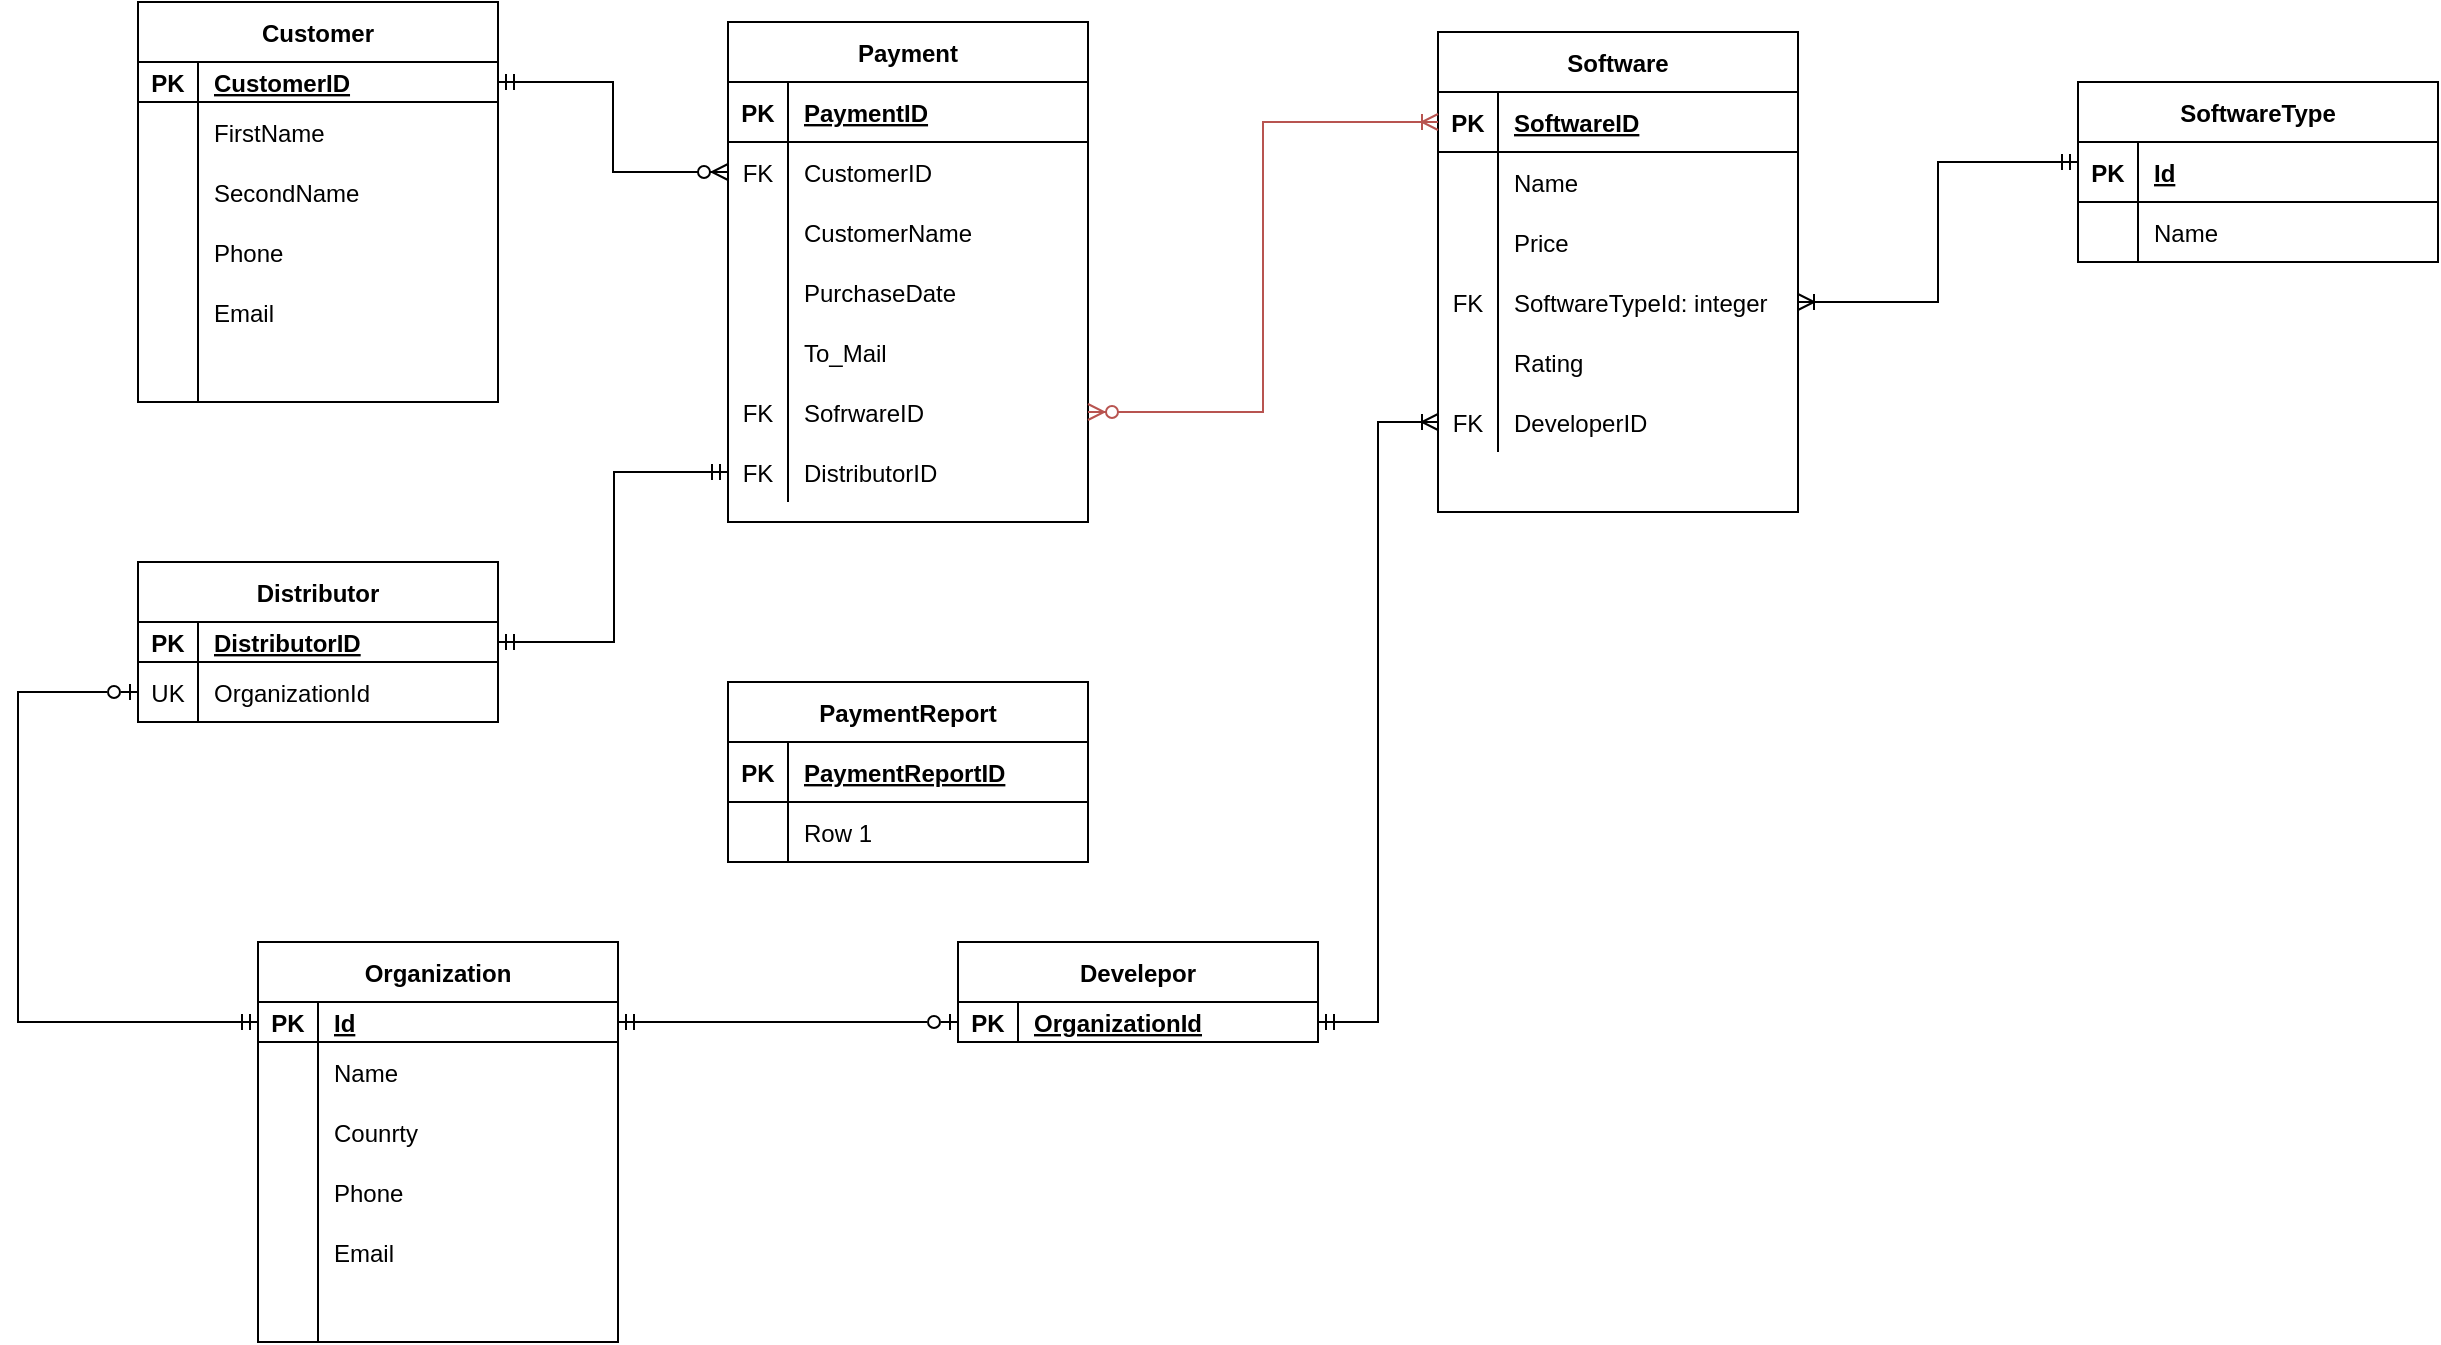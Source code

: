 <mxfile version="15.5.8" type="github">
  <diagram id="dhKejh6HC9lYyDCF72yV" name="Page-1">
    <mxGraphModel dx="1221" dy="606" grid="1" gridSize="10" guides="1" tooltips="1" connect="1" arrows="1" fold="1" page="1" pageScale="1" pageWidth="1169" pageHeight="1654" math="0" shadow="0">
      <root>
        <mxCell id="0" />
        <mxCell id="1" parent="0" />
        <mxCell id="jXXDf3yo7wL9RdHtSbnh-8" value="Customer" style="shape=table;startSize=30;container=1;collapsible=1;childLayout=tableLayout;fixedRows=1;rowLines=0;fontStyle=1;align=center;resizeLast=1;strokeColor=default;" parent="1" vertex="1">
          <mxGeometry x="110" y="270" width="180" height="200" as="geometry">
            <mxRectangle x="585" y="700" width="100" height="30" as="alternateBounds" />
          </mxGeometry>
        </mxCell>
        <mxCell id="jXXDf3yo7wL9RdHtSbnh-9" value="" style="shape=partialRectangle;collapsible=0;dropTarget=0;pointerEvents=0;fillColor=none;top=0;left=0;bottom=1;right=0;points=[[0,0.5],[1,0.5]];portConstraint=eastwest;strokeColor=default;" parent="jXXDf3yo7wL9RdHtSbnh-8" vertex="1">
          <mxGeometry y="30" width="180" height="20" as="geometry" />
        </mxCell>
        <mxCell id="jXXDf3yo7wL9RdHtSbnh-10" value="PK" style="shape=partialRectangle;connectable=0;fillColor=none;top=0;left=0;bottom=0;right=0;fontStyle=1;overflow=hidden;strokeColor=default;" parent="jXXDf3yo7wL9RdHtSbnh-9" vertex="1">
          <mxGeometry width="30" height="20" as="geometry">
            <mxRectangle width="30" height="20" as="alternateBounds" />
          </mxGeometry>
        </mxCell>
        <mxCell id="jXXDf3yo7wL9RdHtSbnh-11" value="CustomerID" style="shape=partialRectangle;connectable=0;fillColor=none;top=0;left=0;bottom=0;right=0;align=left;spacingLeft=6;fontStyle=5;overflow=hidden;strokeColor=default;" parent="jXXDf3yo7wL9RdHtSbnh-9" vertex="1">
          <mxGeometry x="30" width="150" height="20" as="geometry">
            <mxRectangle width="150" height="20" as="alternateBounds" />
          </mxGeometry>
        </mxCell>
        <mxCell id="jXXDf3yo7wL9RdHtSbnh-12" value="" style="shape=partialRectangle;collapsible=0;dropTarget=0;pointerEvents=0;fillColor=none;top=0;left=0;bottom=0;right=0;points=[[0,0.5],[1,0.5]];portConstraint=eastwest;strokeColor=default;" parent="jXXDf3yo7wL9RdHtSbnh-8" vertex="1">
          <mxGeometry y="50" width="180" height="30" as="geometry" />
        </mxCell>
        <mxCell id="jXXDf3yo7wL9RdHtSbnh-13" value="" style="shape=partialRectangle;connectable=0;fillColor=none;top=0;left=0;bottom=0;right=0;editable=1;overflow=hidden;strokeColor=default;" parent="jXXDf3yo7wL9RdHtSbnh-12" vertex="1">
          <mxGeometry width="30" height="30" as="geometry">
            <mxRectangle width="30" height="30" as="alternateBounds" />
          </mxGeometry>
        </mxCell>
        <mxCell id="jXXDf3yo7wL9RdHtSbnh-14" value="FirstName" style="shape=partialRectangle;connectable=0;fillColor=none;top=0;left=0;bottom=0;right=0;align=left;spacingLeft=6;overflow=hidden;strokeColor=default;" parent="jXXDf3yo7wL9RdHtSbnh-12" vertex="1">
          <mxGeometry x="30" width="150" height="30" as="geometry">
            <mxRectangle width="150" height="30" as="alternateBounds" />
          </mxGeometry>
        </mxCell>
        <mxCell id="jXXDf3yo7wL9RdHtSbnh-15" value="" style="shape=partialRectangle;collapsible=0;dropTarget=0;pointerEvents=0;fillColor=none;top=0;left=0;bottom=0;right=0;points=[[0,0.5],[1,0.5]];portConstraint=eastwest;strokeColor=default;" parent="jXXDf3yo7wL9RdHtSbnh-8" vertex="1">
          <mxGeometry y="80" width="180" height="30" as="geometry" />
        </mxCell>
        <mxCell id="jXXDf3yo7wL9RdHtSbnh-16" value="" style="shape=partialRectangle;connectable=0;fillColor=none;top=0;left=0;bottom=0;right=0;editable=1;overflow=hidden;strokeColor=default;" parent="jXXDf3yo7wL9RdHtSbnh-15" vertex="1">
          <mxGeometry width="30" height="30" as="geometry">
            <mxRectangle width="30" height="30" as="alternateBounds" />
          </mxGeometry>
        </mxCell>
        <mxCell id="jXXDf3yo7wL9RdHtSbnh-17" value="SecondName" style="shape=partialRectangle;connectable=0;fillColor=none;top=0;left=0;bottom=0;right=0;align=left;spacingLeft=6;overflow=hidden;strokeColor=default;" parent="jXXDf3yo7wL9RdHtSbnh-15" vertex="1">
          <mxGeometry x="30" width="150" height="30" as="geometry">
            <mxRectangle width="150" height="30" as="alternateBounds" />
          </mxGeometry>
        </mxCell>
        <mxCell id="jXXDf3yo7wL9RdHtSbnh-100" value="" style="shape=partialRectangle;collapsible=0;dropTarget=0;pointerEvents=0;fillColor=none;top=0;left=0;bottom=0;right=0;points=[[0,0.5],[1,0.5]];portConstraint=eastwest;strokeColor=default;" parent="jXXDf3yo7wL9RdHtSbnh-8" vertex="1">
          <mxGeometry y="110" width="180" height="30" as="geometry" />
        </mxCell>
        <mxCell id="jXXDf3yo7wL9RdHtSbnh-101" value="" style="shape=partialRectangle;connectable=0;fillColor=none;top=0;left=0;bottom=0;right=0;editable=1;overflow=hidden;strokeColor=default;" parent="jXXDf3yo7wL9RdHtSbnh-100" vertex="1">
          <mxGeometry width="30" height="30" as="geometry">
            <mxRectangle width="30" height="30" as="alternateBounds" />
          </mxGeometry>
        </mxCell>
        <mxCell id="jXXDf3yo7wL9RdHtSbnh-102" value="Phone" style="shape=partialRectangle;connectable=0;fillColor=none;top=0;left=0;bottom=0;right=0;align=left;spacingLeft=6;overflow=hidden;strokeColor=default;" parent="jXXDf3yo7wL9RdHtSbnh-100" vertex="1">
          <mxGeometry x="30" width="150" height="30" as="geometry">
            <mxRectangle width="150" height="30" as="alternateBounds" />
          </mxGeometry>
        </mxCell>
        <mxCell id="jXXDf3yo7wL9RdHtSbnh-109" value="" style="shape=partialRectangle;collapsible=0;dropTarget=0;pointerEvents=0;fillColor=none;top=0;left=0;bottom=0;right=0;points=[[0,0.5],[1,0.5]];portConstraint=eastwest;strokeColor=default;" parent="jXXDf3yo7wL9RdHtSbnh-8" vertex="1">
          <mxGeometry y="140" width="180" height="30" as="geometry" />
        </mxCell>
        <mxCell id="jXXDf3yo7wL9RdHtSbnh-110" value="" style="shape=partialRectangle;connectable=0;fillColor=none;top=0;left=0;bottom=0;right=0;editable=1;overflow=hidden;strokeColor=default;" parent="jXXDf3yo7wL9RdHtSbnh-109" vertex="1">
          <mxGeometry width="30" height="30" as="geometry">
            <mxRectangle width="30" height="30" as="alternateBounds" />
          </mxGeometry>
        </mxCell>
        <mxCell id="jXXDf3yo7wL9RdHtSbnh-111" value="Email" style="shape=partialRectangle;connectable=0;fillColor=none;top=0;left=0;bottom=0;right=0;align=left;spacingLeft=6;overflow=hidden;strokeColor=default;" parent="jXXDf3yo7wL9RdHtSbnh-109" vertex="1">
          <mxGeometry x="30" width="150" height="30" as="geometry">
            <mxRectangle width="150" height="30" as="alternateBounds" />
          </mxGeometry>
        </mxCell>
        <mxCell id="jXXDf3yo7wL9RdHtSbnh-18" value="" style="shape=partialRectangle;collapsible=0;dropTarget=0;pointerEvents=0;fillColor=none;top=0;left=0;bottom=0;right=0;points=[[0,0.5],[1,0.5]];portConstraint=eastwest;strokeColor=default;" parent="jXXDf3yo7wL9RdHtSbnh-8" vertex="1">
          <mxGeometry y="170" width="180" height="30" as="geometry" />
        </mxCell>
        <mxCell id="jXXDf3yo7wL9RdHtSbnh-19" value="" style="shape=partialRectangle;connectable=0;fillColor=none;top=0;left=0;bottom=0;right=0;editable=1;overflow=hidden;strokeColor=default;" parent="jXXDf3yo7wL9RdHtSbnh-18" vertex="1">
          <mxGeometry width="30" height="30" as="geometry">
            <mxRectangle width="30" height="30" as="alternateBounds" />
          </mxGeometry>
        </mxCell>
        <mxCell id="jXXDf3yo7wL9RdHtSbnh-20" value="" style="shape=partialRectangle;connectable=0;fillColor=none;top=0;left=0;bottom=0;right=0;align=left;spacingLeft=6;overflow=hidden;strokeColor=default;" parent="jXXDf3yo7wL9RdHtSbnh-18" vertex="1">
          <mxGeometry x="30" width="150" height="30" as="geometry">
            <mxRectangle width="150" height="30" as="alternateBounds" />
          </mxGeometry>
        </mxCell>
        <mxCell id="jXXDf3yo7wL9RdHtSbnh-28" value="Software" style="shape=table;startSize=30;container=1;collapsible=1;childLayout=tableLayout;fixedRows=1;rowLines=0;fontStyle=1;align=center;resizeLast=1;strokeColor=default;" parent="1" vertex="1">
          <mxGeometry x="760" y="285" width="180" height="240" as="geometry">
            <mxRectangle x="740" y="270" width="50" height="30" as="alternateBounds" />
          </mxGeometry>
        </mxCell>
        <mxCell id="jXXDf3yo7wL9RdHtSbnh-29" value="" style="shape=partialRectangle;collapsible=0;dropTarget=0;pointerEvents=0;fillColor=none;top=0;left=0;bottom=1;right=0;points=[[0,0.5],[1,0.5]];portConstraint=eastwest;strokeColor=default;" parent="jXXDf3yo7wL9RdHtSbnh-28" vertex="1">
          <mxGeometry y="30" width="180" height="30" as="geometry" />
        </mxCell>
        <mxCell id="jXXDf3yo7wL9RdHtSbnh-30" value="PK" style="shape=partialRectangle;connectable=0;fillColor=none;top=0;left=0;bottom=0;right=0;fontStyle=1;overflow=hidden;strokeColor=default;" parent="jXXDf3yo7wL9RdHtSbnh-29" vertex="1">
          <mxGeometry width="30" height="30" as="geometry">
            <mxRectangle width="30" height="30" as="alternateBounds" />
          </mxGeometry>
        </mxCell>
        <mxCell id="jXXDf3yo7wL9RdHtSbnh-31" value="SoftwareID" style="shape=partialRectangle;connectable=0;fillColor=none;top=0;left=0;bottom=0;right=0;align=left;spacingLeft=6;fontStyle=5;overflow=hidden;strokeColor=default;" parent="jXXDf3yo7wL9RdHtSbnh-29" vertex="1">
          <mxGeometry x="30" width="150" height="30" as="geometry">
            <mxRectangle width="150" height="30" as="alternateBounds" />
          </mxGeometry>
        </mxCell>
        <mxCell id="jXXDf3yo7wL9RdHtSbnh-32" value="" style="shape=partialRectangle;collapsible=0;dropTarget=0;pointerEvents=0;fillColor=none;top=0;left=0;bottom=0;right=0;points=[[0,0.5],[1,0.5]];portConstraint=eastwest;strokeColor=default;" parent="jXXDf3yo7wL9RdHtSbnh-28" vertex="1">
          <mxGeometry y="60" width="180" height="30" as="geometry" />
        </mxCell>
        <mxCell id="jXXDf3yo7wL9RdHtSbnh-33" value="" style="shape=partialRectangle;connectable=0;fillColor=none;top=0;left=0;bottom=0;right=0;editable=1;overflow=hidden;strokeColor=default;" parent="jXXDf3yo7wL9RdHtSbnh-32" vertex="1">
          <mxGeometry width="30" height="30" as="geometry">
            <mxRectangle width="30" height="30" as="alternateBounds" />
          </mxGeometry>
        </mxCell>
        <mxCell id="jXXDf3yo7wL9RdHtSbnh-34" value="Name" style="shape=partialRectangle;connectable=0;fillColor=none;top=0;left=0;bottom=0;right=0;align=left;spacingLeft=6;overflow=hidden;strokeColor=default;" parent="jXXDf3yo7wL9RdHtSbnh-32" vertex="1">
          <mxGeometry x="30" width="150" height="30" as="geometry">
            <mxRectangle width="150" height="30" as="alternateBounds" />
          </mxGeometry>
        </mxCell>
        <mxCell id="jXXDf3yo7wL9RdHtSbnh-35" value="" style="shape=partialRectangle;collapsible=0;dropTarget=0;pointerEvents=0;fillColor=none;top=0;left=0;bottom=0;right=0;points=[[0,0.5],[1,0.5]];portConstraint=eastwest;strokeColor=default;" parent="jXXDf3yo7wL9RdHtSbnh-28" vertex="1">
          <mxGeometry y="90" width="180" height="30" as="geometry" />
        </mxCell>
        <mxCell id="jXXDf3yo7wL9RdHtSbnh-36" value="" style="shape=partialRectangle;connectable=0;fillColor=none;top=0;left=0;bottom=0;right=0;editable=1;overflow=hidden;strokeColor=default;" parent="jXXDf3yo7wL9RdHtSbnh-35" vertex="1">
          <mxGeometry width="30" height="30" as="geometry">
            <mxRectangle width="30" height="30" as="alternateBounds" />
          </mxGeometry>
        </mxCell>
        <mxCell id="jXXDf3yo7wL9RdHtSbnh-37" value="Price" style="shape=partialRectangle;connectable=0;fillColor=none;top=0;left=0;bottom=0;right=0;align=left;spacingLeft=6;overflow=hidden;strokeColor=default;" parent="jXXDf3yo7wL9RdHtSbnh-35" vertex="1">
          <mxGeometry x="30" width="150" height="30" as="geometry">
            <mxRectangle width="150" height="30" as="alternateBounds" />
          </mxGeometry>
        </mxCell>
        <mxCell id="jXXDf3yo7wL9RdHtSbnh-38" value="" style="shape=partialRectangle;collapsible=0;dropTarget=0;pointerEvents=0;fillColor=none;top=0;left=0;bottom=0;right=0;points=[[0,0.5],[1,0.5]];portConstraint=eastwest;strokeColor=default;" parent="jXXDf3yo7wL9RdHtSbnh-28" vertex="1">
          <mxGeometry y="120" width="180" height="30" as="geometry" />
        </mxCell>
        <mxCell id="jXXDf3yo7wL9RdHtSbnh-39" value="FK" style="shape=partialRectangle;connectable=0;fillColor=none;top=0;left=0;bottom=0;right=0;editable=1;overflow=hidden;strokeColor=default;" parent="jXXDf3yo7wL9RdHtSbnh-38" vertex="1">
          <mxGeometry width="30" height="30" as="geometry">
            <mxRectangle width="30" height="30" as="alternateBounds" />
          </mxGeometry>
        </mxCell>
        <mxCell id="jXXDf3yo7wL9RdHtSbnh-40" value="SoftwareTypeId: integer" style="shape=partialRectangle;connectable=0;fillColor=none;top=0;left=0;bottom=0;right=0;align=left;spacingLeft=6;overflow=hidden;strokeColor=default;" parent="jXXDf3yo7wL9RdHtSbnh-38" vertex="1">
          <mxGeometry x="30" width="150" height="30" as="geometry">
            <mxRectangle width="150" height="30" as="alternateBounds" />
          </mxGeometry>
        </mxCell>
        <mxCell id="lWP3Ts8ssqupB7iZeVNs-1" value="" style="shape=partialRectangle;collapsible=0;dropTarget=0;pointerEvents=0;fillColor=none;top=0;left=0;bottom=0;right=0;points=[[0,0.5],[1,0.5]];portConstraint=eastwest;" parent="jXXDf3yo7wL9RdHtSbnh-28" vertex="1">
          <mxGeometry y="150" width="180" height="30" as="geometry" />
        </mxCell>
        <mxCell id="lWP3Ts8ssqupB7iZeVNs-2" value="" style="shape=partialRectangle;connectable=0;fillColor=none;top=0;left=0;bottom=0;right=0;editable=1;overflow=hidden;" parent="lWP3Ts8ssqupB7iZeVNs-1" vertex="1">
          <mxGeometry width="30" height="30" as="geometry">
            <mxRectangle width="30" height="30" as="alternateBounds" />
          </mxGeometry>
        </mxCell>
        <mxCell id="lWP3Ts8ssqupB7iZeVNs-3" value="Rating" style="shape=partialRectangle;connectable=0;fillColor=none;top=0;left=0;bottom=0;right=0;align=left;spacingLeft=6;overflow=hidden;" parent="lWP3Ts8ssqupB7iZeVNs-1" vertex="1">
          <mxGeometry x="30" width="150" height="30" as="geometry">
            <mxRectangle width="150" height="30" as="alternateBounds" />
          </mxGeometry>
        </mxCell>
        <mxCell id="jXXDf3yo7wL9RdHtSbnh-174" value="" style="shape=partialRectangle;collapsible=0;dropTarget=0;pointerEvents=0;fillColor=none;top=0;left=0;bottom=0;right=0;points=[[0,0.5],[1,0.5]];portConstraint=eastwest;strokeColor=default;" parent="jXXDf3yo7wL9RdHtSbnh-28" vertex="1">
          <mxGeometry y="180" width="180" height="30" as="geometry" />
        </mxCell>
        <mxCell id="jXXDf3yo7wL9RdHtSbnh-175" value="FK" style="shape=partialRectangle;connectable=0;fillColor=none;top=0;left=0;bottom=0;right=0;editable=1;overflow=hidden;strokeColor=default;" parent="jXXDf3yo7wL9RdHtSbnh-174" vertex="1">
          <mxGeometry width="30" height="30" as="geometry">
            <mxRectangle width="30" height="30" as="alternateBounds" />
          </mxGeometry>
        </mxCell>
        <mxCell id="jXXDf3yo7wL9RdHtSbnh-176" value="DeveloperID" style="shape=partialRectangle;connectable=0;fillColor=none;top=0;left=0;bottom=0;right=0;align=left;spacingLeft=6;overflow=hidden;strokeColor=default;" parent="jXXDf3yo7wL9RdHtSbnh-174" vertex="1">
          <mxGeometry x="30" width="150" height="30" as="geometry">
            <mxRectangle width="150" height="30" as="alternateBounds" />
          </mxGeometry>
        </mxCell>
        <mxCell id="jXXDf3yo7wL9RdHtSbnh-84" value="Payment" style="shape=table;startSize=30;container=1;collapsible=1;childLayout=tableLayout;fixedRows=1;rowLines=0;fontStyle=1;align=center;resizeLast=1;strokeColor=default;" parent="1" vertex="1">
          <mxGeometry x="405" y="280" width="180" height="250" as="geometry">
            <mxRectangle x="405" y="280" width="80" height="30" as="alternateBounds" />
          </mxGeometry>
        </mxCell>
        <mxCell id="jXXDf3yo7wL9RdHtSbnh-85" value="" style="shape=partialRectangle;collapsible=0;dropTarget=0;pointerEvents=0;fillColor=none;top=0;left=0;bottom=1;right=0;points=[[0,0.5],[1,0.5]];portConstraint=eastwest;strokeColor=default;" parent="jXXDf3yo7wL9RdHtSbnh-84" vertex="1">
          <mxGeometry y="30" width="180" height="30" as="geometry" />
        </mxCell>
        <mxCell id="jXXDf3yo7wL9RdHtSbnh-86" value="PK" style="shape=partialRectangle;connectable=0;fillColor=none;top=0;left=0;bottom=0;right=0;fontStyle=1;overflow=hidden;strokeColor=default;" parent="jXXDf3yo7wL9RdHtSbnh-85" vertex="1">
          <mxGeometry width="30" height="30" as="geometry">
            <mxRectangle width="30" height="30" as="alternateBounds" />
          </mxGeometry>
        </mxCell>
        <mxCell id="jXXDf3yo7wL9RdHtSbnh-87" value="PaymentID" style="shape=partialRectangle;connectable=0;fillColor=none;top=0;left=0;bottom=0;right=0;align=left;spacingLeft=6;fontStyle=5;overflow=hidden;strokeColor=default;" parent="jXXDf3yo7wL9RdHtSbnh-85" vertex="1">
          <mxGeometry x="30" width="150" height="30" as="geometry">
            <mxRectangle width="150" height="30" as="alternateBounds" />
          </mxGeometry>
        </mxCell>
        <mxCell id="jXXDf3yo7wL9RdHtSbnh-88" value="" style="shape=partialRectangle;collapsible=0;dropTarget=0;pointerEvents=0;fillColor=none;top=0;left=0;bottom=0;right=0;points=[[0,0.5],[1,0.5]];portConstraint=eastwest;strokeColor=default;" parent="jXXDf3yo7wL9RdHtSbnh-84" vertex="1">
          <mxGeometry y="60" width="180" height="30" as="geometry" />
        </mxCell>
        <mxCell id="jXXDf3yo7wL9RdHtSbnh-89" value="FK" style="shape=partialRectangle;connectable=0;fillColor=none;top=0;left=0;bottom=0;right=0;editable=1;overflow=hidden;strokeColor=default;" parent="jXXDf3yo7wL9RdHtSbnh-88" vertex="1">
          <mxGeometry width="30" height="30" as="geometry">
            <mxRectangle width="30" height="30" as="alternateBounds" />
          </mxGeometry>
        </mxCell>
        <mxCell id="jXXDf3yo7wL9RdHtSbnh-90" value="CustomerID" style="shape=partialRectangle;connectable=0;fillColor=none;top=0;left=0;bottom=0;right=0;align=left;spacingLeft=6;overflow=hidden;strokeColor=default;" parent="jXXDf3yo7wL9RdHtSbnh-88" vertex="1">
          <mxGeometry x="30" width="150" height="30" as="geometry">
            <mxRectangle width="150" height="30" as="alternateBounds" />
          </mxGeometry>
        </mxCell>
        <mxCell id="jXXDf3yo7wL9RdHtSbnh-91" value="" style="shape=partialRectangle;collapsible=0;dropTarget=0;pointerEvents=0;fillColor=none;top=0;left=0;bottom=0;right=0;points=[[0,0.5],[1,0.5]];portConstraint=eastwest;strokeColor=default;" parent="jXXDf3yo7wL9RdHtSbnh-84" vertex="1">
          <mxGeometry y="90" width="180" height="30" as="geometry" />
        </mxCell>
        <mxCell id="jXXDf3yo7wL9RdHtSbnh-92" value="" style="shape=partialRectangle;connectable=0;fillColor=none;top=0;left=0;bottom=0;right=0;editable=1;overflow=hidden;strokeColor=default;" parent="jXXDf3yo7wL9RdHtSbnh-91" vertex="1">
          <mxGeometry width="30" height="30" as="geometry">
            <mxRectangle width="30" height="30" as="alternateBounds" />
          </mxGeometry>
        </mxCell>
        <mxCell id="jXXDf3yo7wL9RdHtSbnh-93" value="CustomerName" style="shape=partialRectangle;connectable=0;fillColor=none;top=0;left=0;bottom=0;right=0;align=left;spacingLeft=6;overflow=hidden;strokeColor=default;" parent="jXXDf3yo7wL9RdHtSbnh-91" vertex="1">
          <mxGeometry x="30" width="150" height="30" as="geometry">
            <mxRectangle width="150" height="30" as="alternateBounds" />
          </mxGeometry>
        </mxCell>
        <mxCell id="jXXDf3yo7wL9RdHtSbnh-94" value="" style="shape=partialRectangle;collapsible=0;dropTarget=0;pointerEvents=0;fillColor=none;top=0;left=0;bottom=0;right=0;points=[[0,0.5],[1,0.5]];portConstraint=eastwest;strokeColor=default;" parent="jXXDf3yo7wL9RdHtSbnh-84" vertex="1">
          <mxGeometry y="120" width="180" height="30" as="geometry" />
        </mxCell>
        <mxCell id="jXXDf3yo7wL9RdHtSbnh-95" value="" style="shape=partialRectangle;connectable=0;fillColor=none;top=0;left=0;bottom=0;right=0;editable=1;overflow=hidden;strokeColor=default;" parent="jXXDf3yo7wL9RdHtSbnh-94" vertex="1">
          <mxGeometry width="30" height="30" as="geometry">
            <mxRectangle width="30" height="30" as="alternateBounds" />
          </mxGeometry>
        </mxCell>
        <mxCell id="jXXDf3yo7wL9RdHtSbnh-96" value="PurchaseDate" style="shape=partialRectangle;connectable=0;fillColor=none;top=0;left=0;bottom=0;right=0;align=left;spacingLeft=6;overflow=hidden;strokeColor=default;" parent="jXXDf3yo7wL9RdHtSbnh-94" vertex="1">
          <mxGeometry x="30" width="150" height="30" as="geometry">
            <mxRectangle width="150" height="30" as="alternateBounds" />
          </mxGeometry>
        </mxCell>
        <mxCell id="jXXDf3yo7wL9RdHtSbnh-106" value="" style="shape=partialRectangle;collapsible=0;dropTarget=0;pointerEvents=0;fillColor=none;top=0;left=0;bottom=0;right=0;points=[[0,0.5],[1,0.5]];portConstraint=eastwest;strokeColor=default;" parent="jXXDf3yo7wL9RdHtSbnh-84" vertex="1">
          <mxGeometry y="150" width="180" height="30" as="geometry" />
        </mxCell>
        <mxCell id="jXXDf3yo7wL9RdHtSbnh-107" value="" style="shape=partialRectangle;connectable=0;fillColor=none;top=0;left=0;bottom=0;right=0;editable=1;overflow=hidden;strokeColor=default;" parent="jXXDf3yo7wL9RdHtSbnh-106" vertex="1">
          <mxGeometry width="30" height="30" as="geometry">
            <mxRectangle width="30" height="30" as="alternateBounds" />
          </mxGeometry>
        </mxCell>
        <mxCell id="jXXDf3yo7wL9RdHtSbnh-108" value="To_Mail" style="shape=partialRectangle;connectable=0;fillColor=none;top=0;left=0;bottom=0;right=0;align=left;spacingLeft=6;overflow=hidden;strokeColor=default;" parent="jXXDf3yo7wL9RdHtSbnh-106" vertex="1">
          <mxGeometry x="30" width="150" height="30" as="geometry">
            <mxRectangle width="150" height="30" as="alternateBounds" />
          </mxGeometry>
        </mxCell>
        <mxCell id="jXXDf3yo7wL9RdHtSbnh-114" value="" style="shape=partialRectangle;collapsible=0;dropTarget=0;pointerEvents=0;fillColor=none;top=0;left=0;bottom=0;right=0;points=[[0,0.5],[1,0.5]];portConstraint=eastwest;strokeColor=default;" parent="jXXDf3yo7wL9RdHtSbnh-84" vertex="1">
          <mxGeometry y="180" width="180" height="30" as="geometry" />
        </mxCell>
        <mxCell id="jXXDf3yo7wL9RdHtSbnh-115" value="FK" style="shape=partialRectangle;connectable=0;fillColor=none;top=0;left=0;bottom=0;right=0;editable=1;overflow=hidden;strokeColor=default;" parent="jXXDf3yo7wL9RdHtSbnh-114" vertex="1">
          <mxGeometry width="30" height="30" as="geometry">
            <mxRectangle width="30" height="30" as="alternateBounds" />
          </mxGeometry>
        </mxCell>
        <mxCell id="jXXDf3yo7wL9RdHtSbnh-116" value="SofrwareID" style="shape=partialRectangle;connectable=0;fillColor=none;top=0;left=0;bottom=0;right=0;align=left;spacingLeft=6;overflow=hidden;strokeColor=default;" parent="jXXDf3yo7wL9RdHtSbnh-114" vertex="1">
          <mxGeometry x="30" width="150" height="30" as="geometry">
            <mxRectangle width="150" height="30" as="alternateBounds" />
          </mxGeometry>
        </mxCell>
        <mxCell id="jXXDf3yo7wL9RdHtSbnh-146" value="" style="shape=partialRectangle;collapsible=0;dropTarget=0;pointerEvents=0;fillColor=none;top=0;left=0;bottom=0;right=0;points=[[0,0.5],[1,0.5]];portConstraint=eastwest;strokeColor=default;" parent="jXXDf3yo7wL9RdHtSbnh-84" vertex="1">
          <mxGeometry y="210" width="180" height="30" as="geometry" />
        </mxCell>
        <mxCell id="jXXDf3yo7wL9RdHtSbnh-147" value="FK" style="shape=partialRectangle;connectable=0;fillColor=none;top=0;left=0;bottom=0;right=0;editable=1;overflow=hidden;strokeColor=default;" parent="jXXDf3yo7wL9RdHtSbnh-146" vertex="1">
          <mxGeometry width="30" height="30" as="geometry">
            <mxRectangle width="30" height="30" as="alternateBounds" />
          </mxGeometry>
        </mxCell>
        <mxCell id="jXXDf3yo7wL9RdHtSbnh-148" value="DistributorID" style="shape=partialRectangle;connectable=0;fillColor=none;top=0;left=0;bottom=0;right=0;align=left;spacingLeft=6;overflow=hidden;strokeColor=default;" parent="jXXDf3yo7wL9RdHtSbnh-146" vertex="1">
          <mxGeometry x="30" width="150" height="30" as="geometry">
            <mxRectangle width="150" height="30" as="alternateBounds" />
          </mxGeometry>
        </mxCell>
        <mxCell id="jXXDf3yo7wL9RdHtSbnh-113" value="" style="edgeStyle=orthogonalEdgeStyle;fontSize=12;html=1;endArrow=ERzeroToMany;startArrow=ERmandOne;rounded=0;" parent="1" source="jXXDf3yo7wL9RdHtSbnh-9" target="jXXDf3yo7wL9RdHtSbnh-88" edge="1">
          <mxGeometry width="100" height="100" relative="1" as="geometry">
            <mxPoint x="310" y="590" as="sourcePoint" />
            <mxPoint x="410" y="490" as="targetPoint" />
          </mxGeometry>
        </mxCell>
        <mxCell id="jXXDf3yo7wL9RdHtSbnh-117" value="" style="edgeStyle=orthogonalEdgeStyle;fontSize=12;html=1;endArrow=ERoneToMany;startArrow=ERzeroToMany;rounded=0;fillColor=#f8cecc;strokeColor=#b85450;" parent="1" source="jXXDf3yo7wL9RdHtSbnh-114" target="jXXDf3yo7wL9RdHtSbnh-29" edge="1">
          <mxGeometry width="100" height="100" relative="1" as="geometry">
            <mxPoint x="610" y="510" as="sourcePoint" />
            <mxPoint x="710" y="410" as="targetPoint" />
          </mxGeometry>
        </mxCell>
        <mxCell id="jXXDf3yo7wL9RdHtSbnh-121" value="Distributor" style="shape=table;startSize=30;container=1;collapsible=1;childLayout=tableLayout;fixedRows=1;rowLines=0;fontStyle=1;align=center;resizeLast=1;strokeColor=default;" parent="1" vertex="1">
          <mxGeometry x="110" y="550" width="180" height="80" as="geometry">
            <mxRectangle x="585" y="700" width="100" height="30" as="alternateBounds" />
          </mxGeometry>
        </mxCell>
        <mxCell id="jXXDf3yo7wL9RdHtSbnh-122" value="" style="shape=partialRectangle;collapsible=0;dropTarget=0;pointerEvents=0;fillColor=none;top=0;left=0;bottom=1;right=0;points=[[0,0.5],[1,0.5]];portConstraint=eastwest;strokeColor=default;" parent="jXXDf3yo7wL9RdHtSbnh-121" vertex="1">
          <mxGeometry y="30" width="180" height="20" as="geometry" />
        </mxCell>
        <mxCell id="jXXDf3yo7wL9RdHtSbnh-123" value="PK" style="shape=partialRectangle;connectable=0;fillColor=none;top=0;left=0;bottom=0;right=0;fontStyle=1;overflow=hidden;strokeColor=default;" parent="jXXDf3yo7wL9RdHtSbnh-122" vertex="1">
          <mxGeometry width="30" height="20" as="geometry">
            <mxRectangle width="30" height="20" as="alternateBounds" />
          </mxGeometry>
        </mxCell>
        <mxCell id="jXXDf3yo7wL9RdHtSbnh-124" value="DistributorID" style="shape=partialRectangle;connectable=0;fillColor=none;top=0;left=0;bottom=0;right=0;align=left;spacingLeft=6;fontStyle=5;overflow=hidden;strokeColor=default;" parent="jXXDf3yo7wL9RdHtSbnh-122" vertex="1">
          <mxGeometry x="30" width="150" height="20" as="geometry">
            <mxRectangle width="150" height="20" as="alternateBounds" />
          </mxGeometry>
        </mxCell>
        <mxCell id="D3QCCwfldmFhSeAghwSl-63" value="" style="shape=partialRectangle;collapsible=0;dropTarget=0;pointerEvents=0;fillColor=none;top=0;left=0;bottom=0;right=0;points=[[0,0.5],[1,0.5]];portConstraint=eastwest;strokeColor=default;" parent="jXXDf3yo7wL9RdHtSbnh-121" vertex="1">
          <mxGeometry y="50" width="180" height="30" as="geometry" />
        </mxCell>
        <mxCell id="D3QCCwfldmFhSeAghwSl-64" value="UK" style="shape=partialRectangle;connectable=0;fillColor=none;top=0;left=0;bottom=0;right=0;editable=1;overflow=hidden;strokeColor=default;" parent="D3QCCwfldmFhSeAghwSl-63" vertex="1">
          <mxGeometry width="30" height="30" as="geometry">
            <mxRectangle width="30" height="30" as="alternateBounds" />
          </mxGeometry>
        </mxCell>
        <mxCell id="D3QCCwfldmFhSeAghwSl-65" value="OrganizationId" style="shape=partialRectangle;connectable=0;fillColor=none;top=0;left=0;bottom=0;right=0;align=left;spacingLeft=6;overflow=hidden;strokeColor=default;" parent="D3QCCwfldmFhSeAghwSl-63" vertex="1">
          <mxGeometry x="30" width="150" height="30" as="geometry">
            <mxRectangle width="150" height="30" as="alternateBounds" />
          </mxGeometry>
        </mxCell>
        <mxCell id="jXXDf3yo7wL9RdHtSbnh-149" value="" style="edgeStyle=orthogonalEdgeStyle;fontSize=12;html=1;endArrow=ERmandOne;startArrow=ERmandOne;rounded=0;" parent="1" source="jXXDf3yo7wL9RdHtSbnh-122" target="jXXDf3yo7wL9RdHtSbnh-146" edge="1">
          <mxGeometry width="100" height="100" relative="1" as="geometry">
            <mxPoint x="340" y="590" as="sourcePoint" />
            <mxPoint x="440" y="490" as="targetPoint" />
            <Array as="points">
              <mxPoint x="348" y="590" />
              <mxPoint x="348" y="505" />
            </Array>
          </mxGeometry>
        </mxCell>
        <mxCell id="jXXDf3yo7wL9RdHtSbnh-150" value="Develepor" style="shape=table;startSize=30;container=1;collapsible=1;childLayout=tableLayout;fixedRows=1;rowLines=0;fontStyle=1;align=center;resizeLast=1;strokeColor=default;" parent="1" vertex="1">
          <mxGeometry x="520" y="740" width="180" height="50" as="geometry">
            <mxRectangle x="585" y="700" width="100" height="30" as="alternateBounds" />
          </mxGeometry>
        </mxCell>
        <mxCell id="jXXDf3yo7wL9RdHtSbnh-151" value="" style="shape=partialRectangle;collapsible=0;dropTarget=0;pointerEvents=0;fillColor=none;top=0;left=0;bottom=1;right=0;points=[[0,0.5],[1,0.5]];portConstraint=eastwest;strokeColor=default;" parent="jXXDf3yo7wL9RdHtSbnh-150" vertex="1">
          <mxGeometry y="30" width="180" height="20" as="geometry" />
        </mxCell>
        <mxCell id="jXXDf3yo7wL9RdHtSbnh-152" value="PK" style="shape=partialRectangle;connectable=0;fillColor=none;top=0;left=0;bottom=0;right=0;fontStyle=1;overflow=hidden;strokeColor=default;" parent="jXXDf3yo7wL9RdHtSbnh-151" vertex="1">
          <mxGeometry width="30" height="20" as="geometry">
            <mxRectangle width="30" height="20" as="alternateBounds" />
          </mxGeometry>
        </mxCell>
        <mxCell id="jXXDf3yo7wL9RdHtSbnh-153" value="OrganizationId" style="shape=partialRectangle;connectable=0;fillColor=none;top=0;left=0;bottom=0;right=0;align=left;spacingLeft=6;fontStyle=5;overflow=hidden;strokeColor=default;" parent="jXXDf3yo7wL9RdHtSbnh-151" vertex="1">
          <mxGeometry x="30" width="150" height="20" as="geometry">
            <mxRectangle width="150" height="20" as="alternateBounds" />
          </mxGeometry>
        </mxCell>
        <mxCell id="jXXDf3yo7wL9RdHtSbnh-173" value="" style="edgeStyle=orthogonalEdgeStyle;fontSize=12;html=1;endArrow=ERoneToMany;startArrow=ERmandOne;rounded=0;startFill=0;" parent="1" source="jXXDf3yo7wL9RdHtSbnh-151" target="jXXDf3yo7wL9RdHtSbnh-174" edge="1">
          <mxGeometry width="100" height="100" relative="1" as="geometry">
            <mxPoint x="445" y="670" as="sourcePoint" />
            <mxPoint x="545" y="570" as="targetPoint" />
          </mxGeometry>
        </mxCell>
        <mxCell id="D3QCCwfldmFhSeAghwSl-1" value="SoftwareType" style="shape=table;startSize=30;container=1;collapsible=1;childLayout=tableLayout;fixedRows=1;rowLines=0;fontStyle=1;align=center;resizeLast=1;strokeColor=default;" parent="1" vertex="1">
          <mxGeometry x="1080" y="310" width="180" height="90" as="geometry">
            <mxRectangle x="585" y="290" width="50" height="30" as="alternateBounds" />
          </mxGeometry>
        </mxCell>
        <mxCell id="D3QCCwfldmFhSeAghwSl-2" value="" style="shape=partialRectangle;collapsible=0;dropTarget=0;pointerEvents=0;fillColor=none;top=0;left=0;bottom=1;right=0;points=[[0,0.5],[1,0.5]];portConstraint=eastwest;strokeColor=default;" parent="D3QCCwfldmFhSeAghwSl-1" vertex="1">
          <mxGeometry y="30" width="180" height="30" as="geometry" />
        </mxCell>
        <mxCell id="D3QCCwfldmFhSeAghwSl-3" value="PK" style="shape=partialRectangle;connectable=0;fillColor=none;top=0;left=0;bottom=0;right=0;fontStyle=1;overflow=hidden;strokeColor=default;" parent="D3QCCwfldmFhSeAghwSl-2" vertex="1">
          <mxGeometry width="30" height="30" as="geometry">
            <mxRectangle width="30" height="30" as="alternateBounds" />
          </mxGeometry>
        </mxCell>
        <mxCell id="D3QCCwfldmFhSeAghwSl-4" value="Id" style="shape=partialRectangle;connectable=0;fillColor=none;top=0;left=0;bottom=0;right=0;align=left;spacingLeft=6;fontStyle=5;overflow=hidden;strokeColor=default;" parent="D3QCCwfldmFhSeAghwSl-2" vertex="1">
          <mxGeometry x="30" width="150" height="30" as="geometry">
            <mxRectangle width="150" height="30" as="alternateBounds" />
          </mxGeometry>
        </mxCell>
        <mxCell id="D3QCCwfldmFhSeAghwSl-5" value="" style="shape=partialRectangle;collapsible=0;dropTarget=0;pointerEvents=0;fillColor=none;top=0;left=0;bottom=0;right=0;points=[[0,0.5],[1,0.5]];portConstraint=eastwest;strokeColor=default;" parent="D3QCCwfldmFhSeAghwSl-1" vertex="1">
          <mxGeometry y="60" width="180" height="30" as="geometry" />
        </mxCell>
        <mxCell id="D3QCCwfldmFhSeAghwSl-6" value="" style="shape=partialRectangle;connectable=0;fillColor=none;top=0;left=0;bottom=0;right=0;editable=1;overflow=hidden;strokeColor=default;" parent="D3QCCwfldmFhSeAghwSl-5" vertex="1">
          <mxGeometry width="30" height="30" as="geometry">
            <mxRectangle width="30" height="30" as="alternateBounds" />
          </mxGeometry>
        </mxCell>
        <mxCell id="D3QCCwfldmFhSeAghwSl-7" value="Name" style="shape=partialRectangle;connectable=0;fillColor=none;top=0;left=0;bottom=0;right=0;align=left;spacingLeft=6;overflow=hidden;strokeColor=default;" parent="D3QCCwfldmFhSeAghwSl-5" vertex="1">
          <mxGeometry x="30" width="150" height="30" as="geometry">
            <mxRectangle width="150" height="30" as="alternateBounds" />
          </mxGeometry>
        </mxCell>
        <mxCell id="D3QCCwfldmFhSeAghwSl-20" value="" style="edgeStyle=orthogonalEdgeStyle;fontSize=12;html=1;endArrow=ERoneToMany;startArrow=ERmandOne;rounded=0;startFill=0;exitX=0;exitY=0.333;exitDx=0;exitDy=0;exitPerimeter=0;" parent="1" source="D3QCCwfldmFhSeAghwSl-2" target="jXXDf3yo7wL9RdHtSbnh-38" edge="1">
          <mxGeometry width="100" height="100" relative="1" as="geometry">
            <mxPoint x="660" y="670" as="sourcePoint" />
            <mxPoint x="750" y="475.034" as="targetPoint" />
          </mxGeometry>
        </mxCell>
        <mxCell id="D3QCCwfldmFhSeAghwSl-40" value="Organization" style="shape=table;startSize=30;container=1;collapsible=1;childLayout=tableLayout;fixedRows=1;rowLines=0;fontStyle=1;align=center;resizeLast=1;strokeColor=default;" parent="1" vertex="1">
          <mxGeometry x="170" y="740" width="180" height="200" as="geometry">
            <mxRectangle x="585" y="700" width="100" height="30" as="alternateBounds" />
          </mxGeometry>
        </mxCell>
        <mxCell id="D3QCCwfldmFhSeAghwSl-41" value="" style="shape=partialRectangle;collapsible=0;dropTarget=0;pointerEvents=0;fillColor=none;top=0;left=0;bottom=1;right=0;points=[[0,0.5],[1,0.5]];portConstraint=eastwest;strokeColor=default;" parent="D3QCCwfldmFhSeAghwSl-40" vertex="1">
          <mxGeometry y="30" width="180" height="20" as="geometry" />
        </mxCell>
        <mxCell id="D3QCCwfldmFhSeAghwSl-42" value="PK" style="shape=partialRectangle;connectable=0;fillColor=none;top=0;left=0;bottom=0;right=0;fontStyle=1;overflow=hidden;strokeColor=default;" parent="D3QCCwfldmFhSeAghwSl-41" vertex="1">
          <mxGeometry width="30" height="20" as="geometry">
            <mxRectangle width="30" height="20" as="alternateBounds" />
          </mxGeometry>
        </mxCell>
        <mxCell id="D3QCCwfldmFhSeAghwSl-43" value="Id" style="shape=partialRectangle;connectable=0;fillColor=none;top=0;left=0;bottom=0;right=0;align=left;spacingLeft=6;fontStyle=5;overflow=hidden;strokeColor=default;" parent="D3QCCwfldmFhSeAghwSl-41" vertex="1">
          <mxGeometry x="30" width="150" height="20" as="geometry">
            <mxRectangle width="150" height="20" as="alternateBounds" />
          </mxGeometry>
        </mxCell>
        <mxCell id="D3QCCwfldmFhSeAghwSl-44" value="" style="shape=partialRectangle;collapsible=0;dropTarget=0;pointerEvents=0;fillColor=none;top=0;left=0;bottom=0;right=0;points=[[0,0.5],[1,0.5]];portConstraint=eastwest;strokeColor=default;" parent="D3QCCwfldmFhSeAghwSl-40" vertex="1">
          <mxGeometry y="50" width="180" height="30" as="geometry" />
        </mxCell>
        <mxCell id="D3QCCwfldmFhSeAghwSl-45" value="" style="shape=partialRectangle;connectable=0;fillColor=none;top=0;left=0;bottom=0;right=0;editable=1;overflow=hidden;strokeColor=default;" parent="D3QCCwfldmFhSeAghwSl-44" vertex="1">
          <mxGeometry width="30" height="30" as="geometry">
            <mxRectangle width="30" height="30" as="alternateBounds" />
          </mxGeometry>
        </mxCell>
        <mxCell id="D3QCCwfldmFhSeAghwSl-46" value="Name" style="shape=partialRectangle;connectable=0;fillColor=none;top=0;left=0;bottom=0;right=0;align=left;spacingLeft=6;overflow=hidden;strokeColor=default;" parent="D3QCCwfldmFhSeAghwSl-44" vertex="1">
          <mxGeometry x="30" width="150" height="30" as="geometry">
            <mxRectangle width="150" height="30" as="alternateBounds" />
          </mxGeometry>
        </mxCell>
        <mxCell id="D3QCCwfldmFhSeAghwSl-47" value="" style="shape=partialRectangle;collapsible=0;dropTarget=0;pointerEvents=0;fillColor=none;top=0;left=0;bottom=0;right=0;points=[[0,0.5],[1,0.5]];portConstraint=eastwest;strokeColor=default;" parent="D3QCCwfldmFhSeAghwSl-40" vertex="1">
          <mxGeometry y="80" width="180" height="30" as="geometry" />
        </mxCell>
        <mxCell id="D3QCCwfldmFhSeAghwSl-48" value="" style="shape=partialRectangle;connectable=0;fillColor=none;top=0;left=0;bottom=0;right=0;editable=1;overflow=hidden;strokeColor=default;" parent="D3QCCwfldmFhSeAghwSl-47" vertex="1">
          <mxGeometry width="30" height="30" as="geometry">
            <mxRectangle width="30" height="30" as="alternateBounds" />
          </mxGeometry>
        </mxCell>
        <mxCell id="D3QCCwfldmFhSeAghwSl-49" value="Counrty" style="shape=partialRectangle;connectable=0;fillColor=none;top=0;left=0;bottom=0;right=0;align=left;spacingLeft=6;overflow=hidden;strokeColor=default;" parent="D3QCCwfldmFhSeAghwSl-47" vertex="1">
          <mxGeometry x="30" width="150" height="30" as="geometry">
            <mxRectangle width="150" height="30" as="alternateBounds" />
          </mxGeometry>
        </mxCell>
        <mxCell id="D3QCCwfldmFhSeAghwSl-50" value="" style="shape=partialRectangle;collapsible=0;dropTarget=0;pointerEvents=0;fillColor=none;top=0;left=0;bottom=0;right=0;points=[[0,0.5],[1,0.5]];portConstraint=eastwest;strokeColor=default;" parent="D3QCCwfldmFhSeAghwSl-40" vertex="1">
          <mxGeometry y="110" width="180" height="30" as="geometry" />
        </mxCell>
        <mxCell id="D3QCCwfldmFhSeAghwSl-51" value="" style="shape=partialRectangle;connectable=0;fillColor=none;top=0;left=0;bottom=0;right=0;editable=1;overflow=hidden;strokeColor=default;" parent="D3QCCwfldmFhSeAghwSl-50" vertex="1">
          <mxGeometry width="30" height="30" as="geometry">
            <mxRectangle width="30" height="30" as="alternateBounds" />
          </mxGeometry>
        </mxCell>
        <mxCell id="D3QCCwfldmFhSeAghwSl-52" value="Phone" style="shape=partialRectangle;connectable=0;fillColor=none;top=0;left=0;bottom=0;right=0;align=left;spacingLeft=6;overflow=hidden;strokeColor=default;" parent="D3QCCwfldmFhSeAghwSl-50" vertex="1">
          <mxGeometry x="30" width="150" height="30" as="geometry">
            <mxRectangle width="150" height="30" as="alternateBounds" />
          </mxGeometry>
        </mxCell>
        <mxCell id="D3QCCwfldmFhSeAghwSl-53" value="" style="shape=partialRectangle;collapsible=0;dropTarget=0;pointerEvents=0;fillColor=none;top=0;left=0;bottom=0;right=0;points=[[0,0.5],[1,0.5]];portConstraint=eastwest;strokeColor=default;" parent="D3QCCwfldmFhSeAghwSl-40" vertex="1">
          <mxGeometry y="140" width="180" height="30" as="geometry" />
        </mxCell>
        <mxCell id="D3QCCwfldmFhSeAghwSl-54" value="" style="shape=partialRectangle;connectable=0;fillColor=none;top=0;left=0;bottom=0;right=0;editable=1;overflow=hidden;strokeColor=default;" parent="D3QCCwfldmFhSeAghwSl-53" vertex="1">
          <mxGeometry width="30" height="30" as="geometry">
            <mxRectangle width="30" height="30" as="alternateBounds" />
          </mxGeometry>
        </mxCell>
        <mxCell id="D3QCCwfldmFhSeAghwSl-55" value="Email" style="shape=partialRectangle;connectable=0;fillColor=none;top=0;left=0;bottom=0;right=0;align=left;spacingLeft=6;overflow=hidden;strokeColor=default;" parent="D3QCCwfldmFhSeAghwSl-53" vertex="1">
          <mxGeometry x="30" width="150" height="30" as="geometry">
            <mxRectangle width="150" height="30" as="alternateBounds" />
          </mxGeometry>
        </mxCell>
        <mxCell id="D3QCCwfldmFhSeAghwSl-56" value="" style="shape=partialRectangle;collapsible=0;dropTarget=0;pointerEvents=0;fillColor=none;top=0;left=0;bottom=0;right=0;points=[[0,0.5],[1,0.5]];portConstraint=eastwest;strokeColor=default;" parent="D3QCCwfldmFhSeAghwSl-40" vertex="1">
          <mxGeometry y="170" width="180" height="30" as="geometry" />
        </mxCell>
        <mxCell id="D3QCCwfldmFhSeAghwSl-57" value="" style="shape=partialRectangle;connectable=0;fillColor=none;top=0;left=0;bottom=0;right=0;editable=1;overflow=hidden;strokeColor=default;" parent="D3QCCwfldmFhSeAghwSl-56" vertex="1">
          <mxGeometry width="30" height="30" as="geometry">
            <mxRectangle width="30" height="30" as="alternateBounds" />
          </mxGeometry>
        </mxCell>
        <mxCell id="D3QCCwfldmFhSeAghwSl-58" value="" style="shape=partialRectangle;connectable=0;fillColor=none;top=0;left=0;bottom=0;right=0;align=left;spacingLeft=6;overflow=hidden;strokeColor=default;" parent="D3QCCwfldmFhSeAghwSl-56" vertex="1">
          <mxGeometry x="30" width="150" height="30" as="geometry">
            <mxRectangle width="150" height="30" as="alternateBounds" />
          </mxGeometry>
        </mxCell>
        <mxCell id="D3QCCwfldmFhSeAghwSl-62" value="" style="edgeStyle=orthogonalEdgeStyle;fontSize=12;html=1;endArrow=ERmandOne;startArrow=ERzeroToOne;rounded=0;startFill=0;exitX=0;exitY=0.5;exitDx=0;exitDy=0;endFill=0;" parent="1" source="jXXDf3yo7wL9RdHtSbnh-151" target="D3QCCwfldmFhSeAghwSl-41" edge="1">
          <mxGeometry width="100" height="100" relative="1" as="geometry">
            <mxPoint x="400" y="845" as="sourcePoint" />
            <mxPoint x="490" y="650" as="targetPoint" />
          </mxGeometry>
        </mxCell>
        <mxCell id="D3QCCwfldmFhSeAghwSl-66" value="" style="edgeStyle=orthogonalEdgeStyle;fontSize=12;html=1;endArrow=ERmandOne;startArrow=ERzeroToOne;rounded=0;startFill=0;exitX=0;exitY=0.5;exitDx=0;exitDy=0;endFill=0;entryX=0;entryY=0.5;entryDx=0;entryDy=0;" parent="1" source="D3QCCwfldmFhSeAghwSl-63" target="D3QCCwfldmFhSeAghwSl-41" edge="1">
          <mxGeometry width="100" height="100" relative="1" as="geometry">
            <mxPoint x="480" y="670" as="sourcePoint" />
            <mxPoint x="360" y="790" as="targetPoint" />
            <Array as="points">
              <mxPoint x="50" y="615" />
              <mxPoint x="50" y="780" />
            </Array>
          </mxGeometry>
        </mxCell>
        <mxCell id="Pe0nnu_gKvdHQu5laF2x-14" value="PaymentReport" style="shape=table;startSize=30;container=1;collapsible=1;childLayout=tableLayout;fixedRows=1;rowLines=0;fontStyle=1;align=center;resizeLast=1;" parent="1" vertex="1">
          <mxGeometry x="405" y="610" width="180" height="90" as="geometry" />
        </mxCell>
        <mxCell id="Pe0nnu_gKvdHQu5laF2x-15" value="" style="shape=partialRectangle;collapsible=0;dropTarget=0;pointerEvents=0;fillColor=none;top=0;left=0;bottom=1;right=0;points=[[0,0.5],[1,0.5]];portConstraint=eastwest;" parent="Pe0nnu_gKvdHQu5laF2x-14" vertex="1">
          <mxGeometry y="30" width="180" height="30" as="geometry" />
        </mxCell>
        <mxCell id="Pe0nnu_gKvdHQu5laF2x-16" value="PK" style="shape=partialRectangle;connectable=0;fillColor=none;top=0;left=0;bottom=0;right=0;fontStyle=1;overflow=hidden;" parent="Pe0nnu_gKvdHQu5laF2x-15" vertex="1">
          <mxGeometry width="30" height="30" as="geometry">
            <mxRectangle width="30" height="30" as="alternateBounds" />
          </mxGeometry>
        </mxCell>
        <mxCell id="Pe0nnu_gKvdHQu5laF2x-17" value="PaymentReportID" style="shape=partialRectangle;connectable=0;fillColor=none;top=0;left=0;bottom=0;right=0;align=left;spacingLeft=6;fontStyle=5;overflow=hidden;" parent="Pe0nnu_gKvdHQu5laF2x-15" vertex="1">
          <mxGeometry x="30" width="150" height="30" as="geometry">
            <mxRectangle width="150" height="30" as="alternateBounds" />
          </mxGeometry>
        </mxCell>
        <mxCell id="Pe0nnu_gKvdHQu5laF2x-18" value="" style="shape=partialRectangle;collapsible=0;dropTarget=0;pointerEvents=0;fillColor=none;top=0;left=0;bottom=0;right=0;points=[[0,0.5],[1,0.5]];portConstraint=eastwest;" parent="Pe0nnu_gKvdHQu5laF2x-14" vertex="1">
          <mxGeometry y="60" width="180" height="30" as="geometry" />
        </mxCell>
        <mxCell id="Pe0nnu_gKvdHQu5laF2x-19" value="" style="shape=partialRectangle;connectable=0;fillColor=none;top=0;left=0;bottom=0;right=0;editable=1;overflow=hidden;" parent="Pe0nnu_gKvdHQu5laF2x-18" vertex="1">
          <mxGeometry width="30" height="30" as="geometry">
            <mxRectangle width="30" height="30" as="alternateBounds" />
          </mxGeometry>
        </mxCell>
        <mxCell id="Pe0nnu_gKvdHQu5laF2x-20" value="Row 1" style="shape=partialRectangle;connectable=0;fillColor=none;top=0;left=0;bottom=0;right=0;align=left;spacingLeft=6;overflow=hidden;" parent="Pe0nnu_gKvdHQu5laF2x-18" vertex="1">
          <mxGeometry x="30" width="150" height="30" as="geometry">
            <mxRectangle width="150" height="30" as="alternateBounds" />
          </mxGeometry>
        </mxCell>
      </root>
    </mxGraphModel>
  </diagram>
</mxfile>
